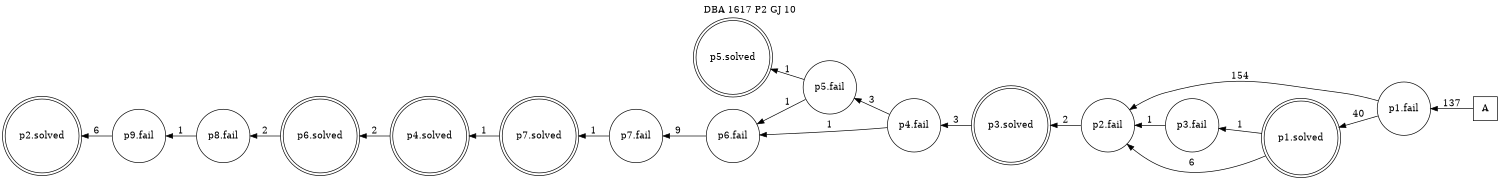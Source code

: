 digraph DBA_1617_P2_GJ_10 {
labelloc="tl"
label= " DBA 1617 P2 GJ 10 "
rankdir="RL";
graph [ size=" 10 , 10 !"]

"A" [shape="square" label="A"]
"p1.fail" [shape="circle" label="p1.fail"]
"p2.fail" [shape="circle" label="p2.fail"]
"p1.solved" [shape="doublecircle" label="p1.solved"]
"p3.fail" [shape="circle" label="p3.fail"]
"p3.solved" [shape="doublecircle" label="p3.solved"]
"p4.fail" [shape="circle" label="p4.fail"]
"p5.fail" [shape="circle" label="p5.fail"]
"p6.fail" [shape="circle" label="p6.fail"]
"p7.fail" [shape="circle" label="p7.fail"]
"p5.solved" [shape="doublecircle" label="p5.solved"]
"p7.solved" [shape="doublecircle" label="p7.solved"]
"p4.solved" [shape="doublecircle" label="p4.solved"]
"p6.solved" [shape="doublecircle" label="p6.solved"]
"p8.fail" [shape="circle" label="p8.fail"]
"p9.fail" [shape="circle" label="p9.fail"]
"p2.solved" [shape="doublecircle" label="p2.solved"]
"A" -> "p1.fail" [ label=137]
"p1.fail" -> "p2.fail" [ label=154]
"p1.fail" -> "p1.solved" [ label=40]
"p2.fail" -> "p3.solved" [ label=2]
"p1.solved" -> "p2.fail" [ label=6]
"p1.solved" -> "p3.fail" [ label=1]
"p3.fail" -> "p2.fail" [ label=1]
"p3.solved" -> "p4.fail" [ label=3]
"p4.fail" -> "p5.fail" [ label=3]
"p4.fail" -> "p6.fail" [ label=1]
"p5.fail" -> "p6.fail" [ label=1]
"p5.fail" -> "p5.solved" [ label=1]
"p6.fail" -> "p7.fail" [ label=9]
"p7.fail" -> "p7.solved" [ label=1]
"p7.solved" -> "p4.solved" [ label=1]
"p4.solved" -> "p6.solved" [ label=2]
"p6.solved" -> "p8.fail" [ label=2]
"p8.fail" -> "p9.fail" [ label=1]
"p9.fail" -> "p2.solved" [ label=6]
}

